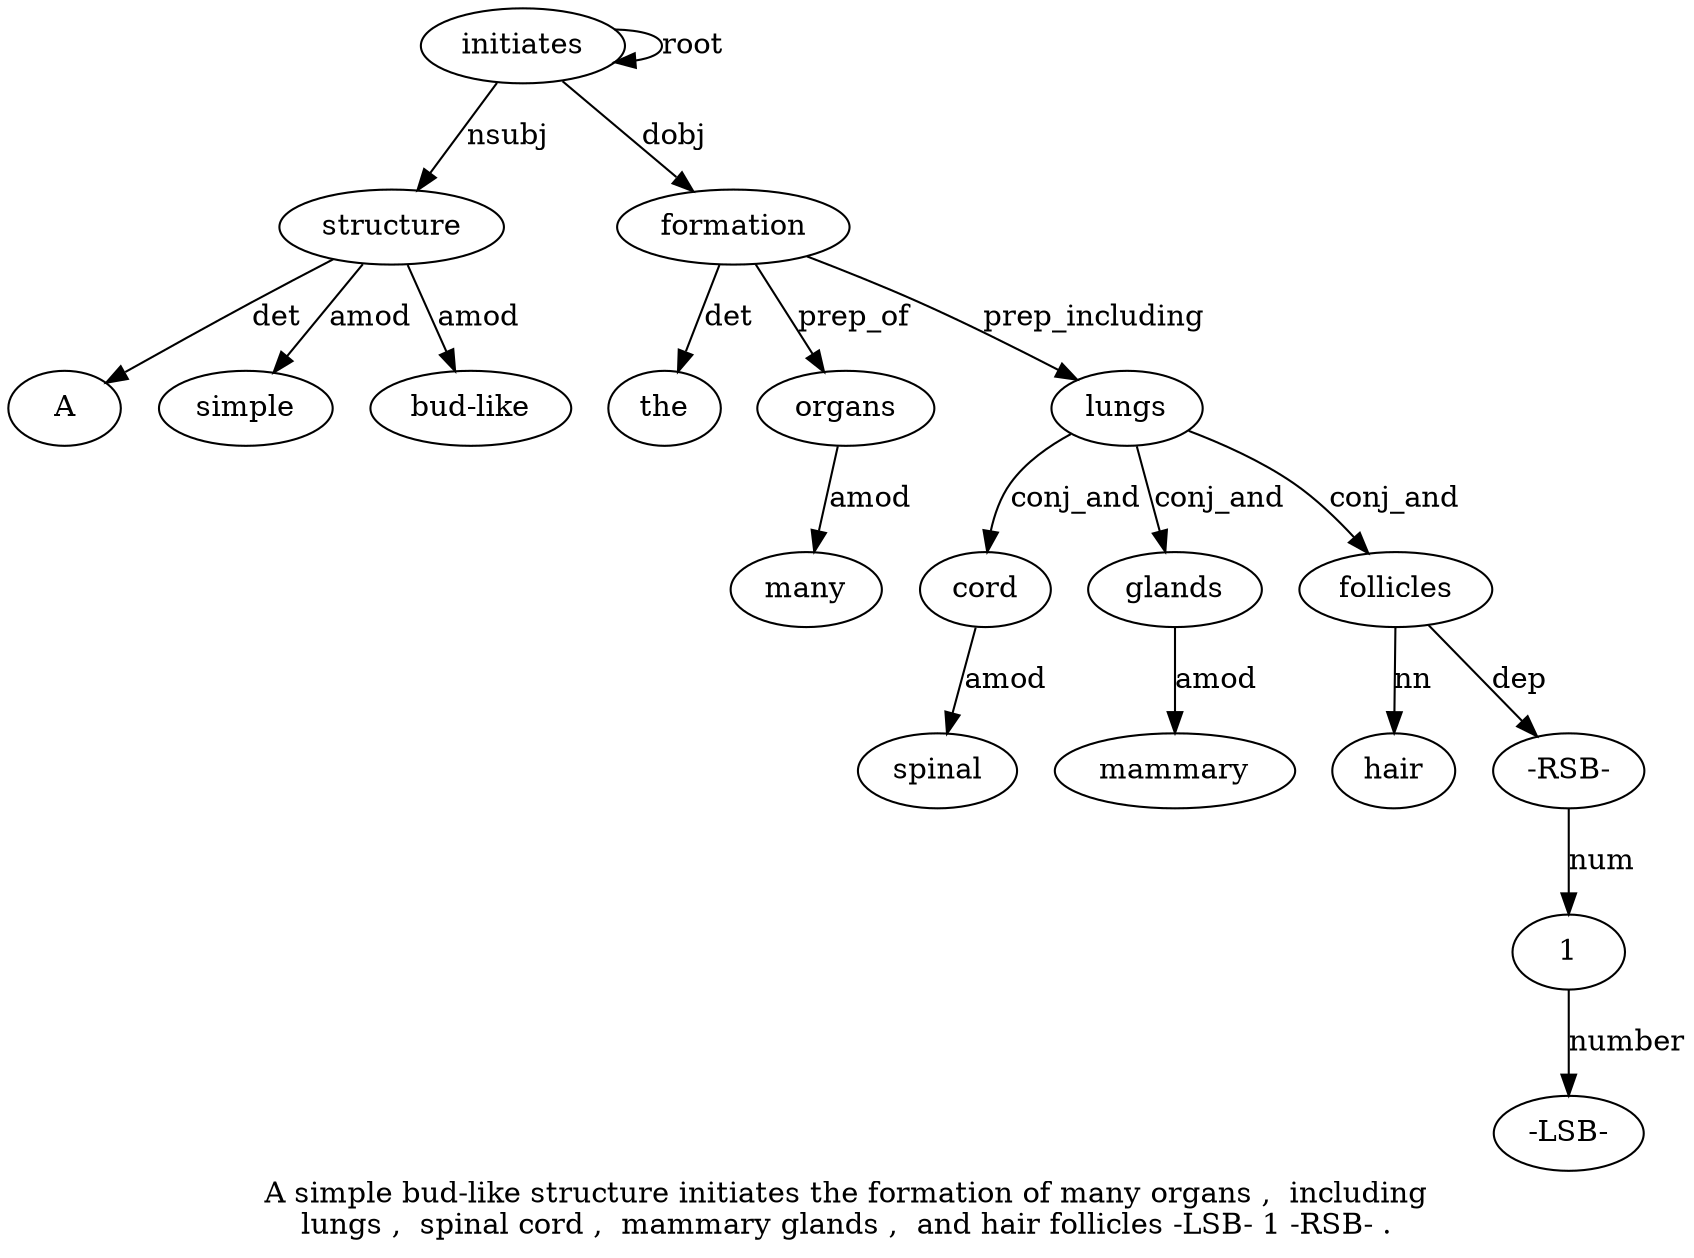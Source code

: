 digraph "A simple bud-like structure initiates the formation of many organs ,  including lungs ,  spinal cord ,  mammary glands ,  and hair follicles -LSB- 1 -RSB- ." {
label="A simple bud-like structure initiates the formation of many organs ,  including
lungs ,  spinal cord ,  mammary glands ,  and hair follicles -LSB- 1 -RSB- .";
structure4 [style=filled, fillcolor=white, label=structure];
A1 [style=filled, fillcolor=white, label=A];
structure4 -> A1  [label=det];
simple2 [style=filled, fillcolor=white, label=simple];
structure4 -> simple2  [label=amod];
"bud-like3" [style=filled, fillcolor=white, label="bud-like"];
structure4 -> "bud-like3"  [label=amod];
initiates5 [style=filled, fillcolor=white, label=initiates];
initiates5 -> structure4  [label=nsubj];
initiates5 -> initiates5  [label=root];
formation7 [style=filled, fillcolor=white, label=formation];
the6 [style=filled, fillcolor=white, label=the];
formation7 -> the6  [label=det];
initiates5 -> formation7  [label=dobj];
organs10 [style=filled, fillcolor=white, label=organs];
many9 [style=filled, fillcolor=white, label=many];
organs10 -> many9  [label=amod];
formation7 -> organs10  [label=prep_of];
lungs13 [style=filled, fillcolor=white, label=lungs];
formation7 -> lungs13  [label=prep_including];
cord16 [style=filled, fillcolor=white, label=cord];
spinal15 [style=filled, fillcolor=white, label=spinal];
cord16 -> spinal15  [label=amod];
lungs13 -> cord16  [label=conj_and];
glands19 [style=filled, fillcolor=white, label=glands];
mammary18 [style=filled, fillcolor=white, label=mammary];
glands19 -> mammary18  [label=amod];
lungs13 -> glands19  [label=conj_and];
follicles23 [style=filled, fillcolor=white, label=follicles];
hair22 [style=filled, fillcolor=white, label=hair];
follicles23 -> hair22  [label=nn];
lungs13 -> follicles23  [label=conj_and];
125 [style=filled, fillcolor=white, label=1];
"-LSB-24" [style=filled, fillcolor=white, label="-LSB-"];
125 -> "-LSB-24"  [label=number];
"-RSB-26" [style=filled, fillcolor=white, label="-RSB-"];
"-RSB-26" -> 125  [label=num];
follicles23 -> "-RSB-26"  [label=dep];
}
